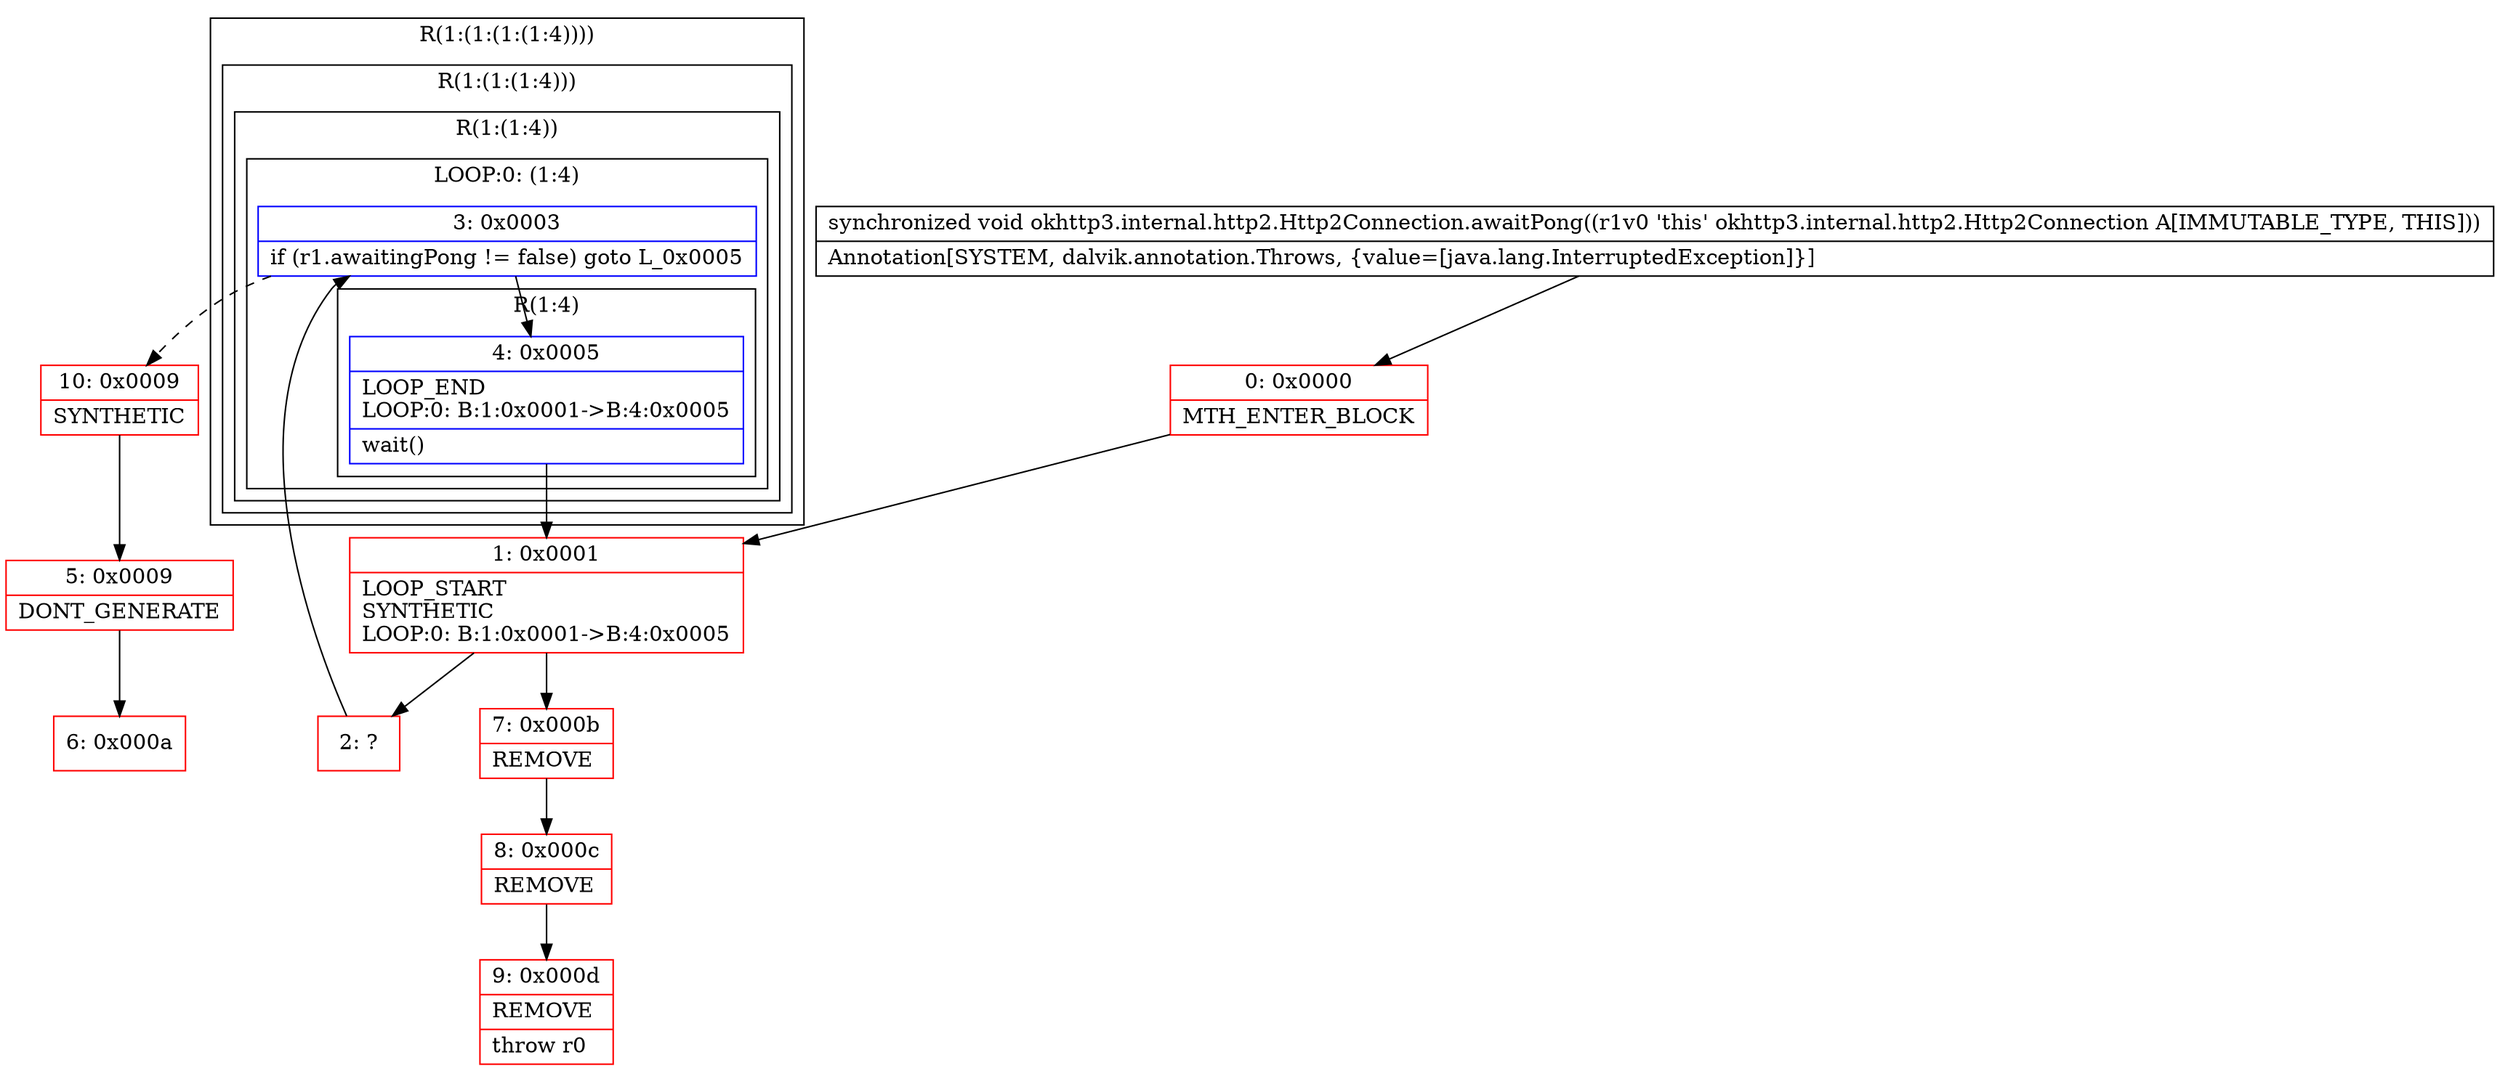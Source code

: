 digraph "CFG forokhttp3.internal.http2.Http2Connection.awaitPong()V" {
subgraph cluster_Region_2086659249 {
label = "R(1:(1:(1:(1:4))))";
node [shape=record,color=blue];
subgraph cluster_Region_1185658266 {
label = "R(1:(1:(1:4)))";
node [shape=record,color=blue];
subgraph cluster_Region_1389915877 {
label = "R(1:(1:4))";
node [shape=record,color=blue];
subgraph cluster_LoopRegion_856289864 {
label = "LOOP:0: (1:4)";
node [shape=record,color=blue];
Node_3 [shape=record,label="{3\:\ 0x0003|if (r1.awaitingPong != false) goto L_0x0005\l}"];
subgraph cluster_Region_812708596 {
label = "R(1:4)";
node [shape=record,color=blue];
Node_4 [shape=record,label="{4\:\ 0x0005|LOOP_END\lLOOP:0: B:1:0x0001\-\>B:4:0x0005\l|wait()\l}"];
}
}
}
}
}
Node_0 [shape=record,color=red,label="{0\:\ 0x0000|MTH_ENTER_BLOCK\l}"];
Node_1 [shape=record,color=red,label="{1\:\ 0x0001|LOOP_START\lSYNTHETIC\lLOOP:0: B:1:0x0001\-\>B:4:0x0005\l}"];
Node_2 [shape=record,color=red,label="{2\:\ ?}"];
Node_5 [shape=record,color=red,label="{5\:\ 0x0009|DONT_GENERATE\l}"];
Node_6 [shape=record,color=red,label="{6\:\ 0x000a}"];
Node_7 [shape=record,color=red,label="{7\:\ 0x000b|REMOVE\l}"];
Node_8 [shape=record,color=red,label="{8\:\ 0x000c|REMOVE\l}"];
Node_9 [shape=record,color=red,label="{9\:\ 0x000d|REMOVE\l|throw r0\l}"];
Node_10 [shape=record,color=red,label="{10\:\ 0x0009|SYNTHETIC\l}"];
MethodNode[shape=record,label="{synchronized void okhttp3.internal.http2.Http2Connection.awaitPong((r1v0 'this' okhttp3.internal.http2.Http2Connection A[IMMUTABLE_TYPE, THIS]))  | Annotation[SYSTEM, dalvik.annotation.Throws, \{value=[java.lang.InterruptedException]\}]\l}"];
MethodNode -> Node_0;
Node_3 -> Node_4;
Node_3 -> Node_10[style=dashed];
Node_4 -> Node_1;
Node_0 -> Node_1;
Node_1 -> Node_2;
Node_1 -> Node_7;
Node_2 -> Node_3;
Node_5 -> Node_6;
Node_7 -> Node_8;
Node_8 -> Node_9;
Node_10 -> Node_5;
}

